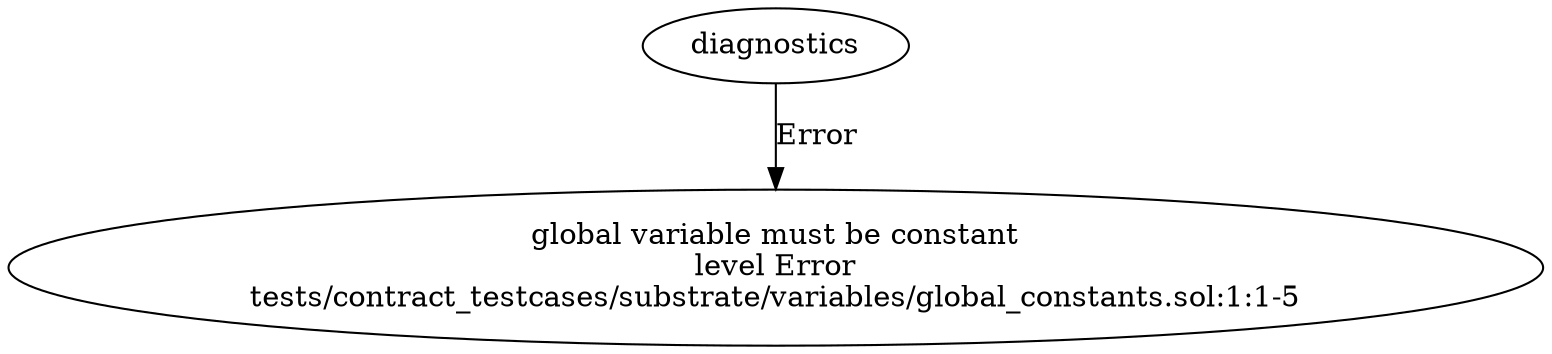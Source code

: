 strict digraph "tests/contract_testcases/substrate/variables/global_constants.sol" {
	diagnostic [label="global variable must be constant\nlevel Error\ntests/contract_testcases/substrate/variables/global_constants.sol:1:1-5"]
	diagnostics -> diagnostic [label="Error"]
}
